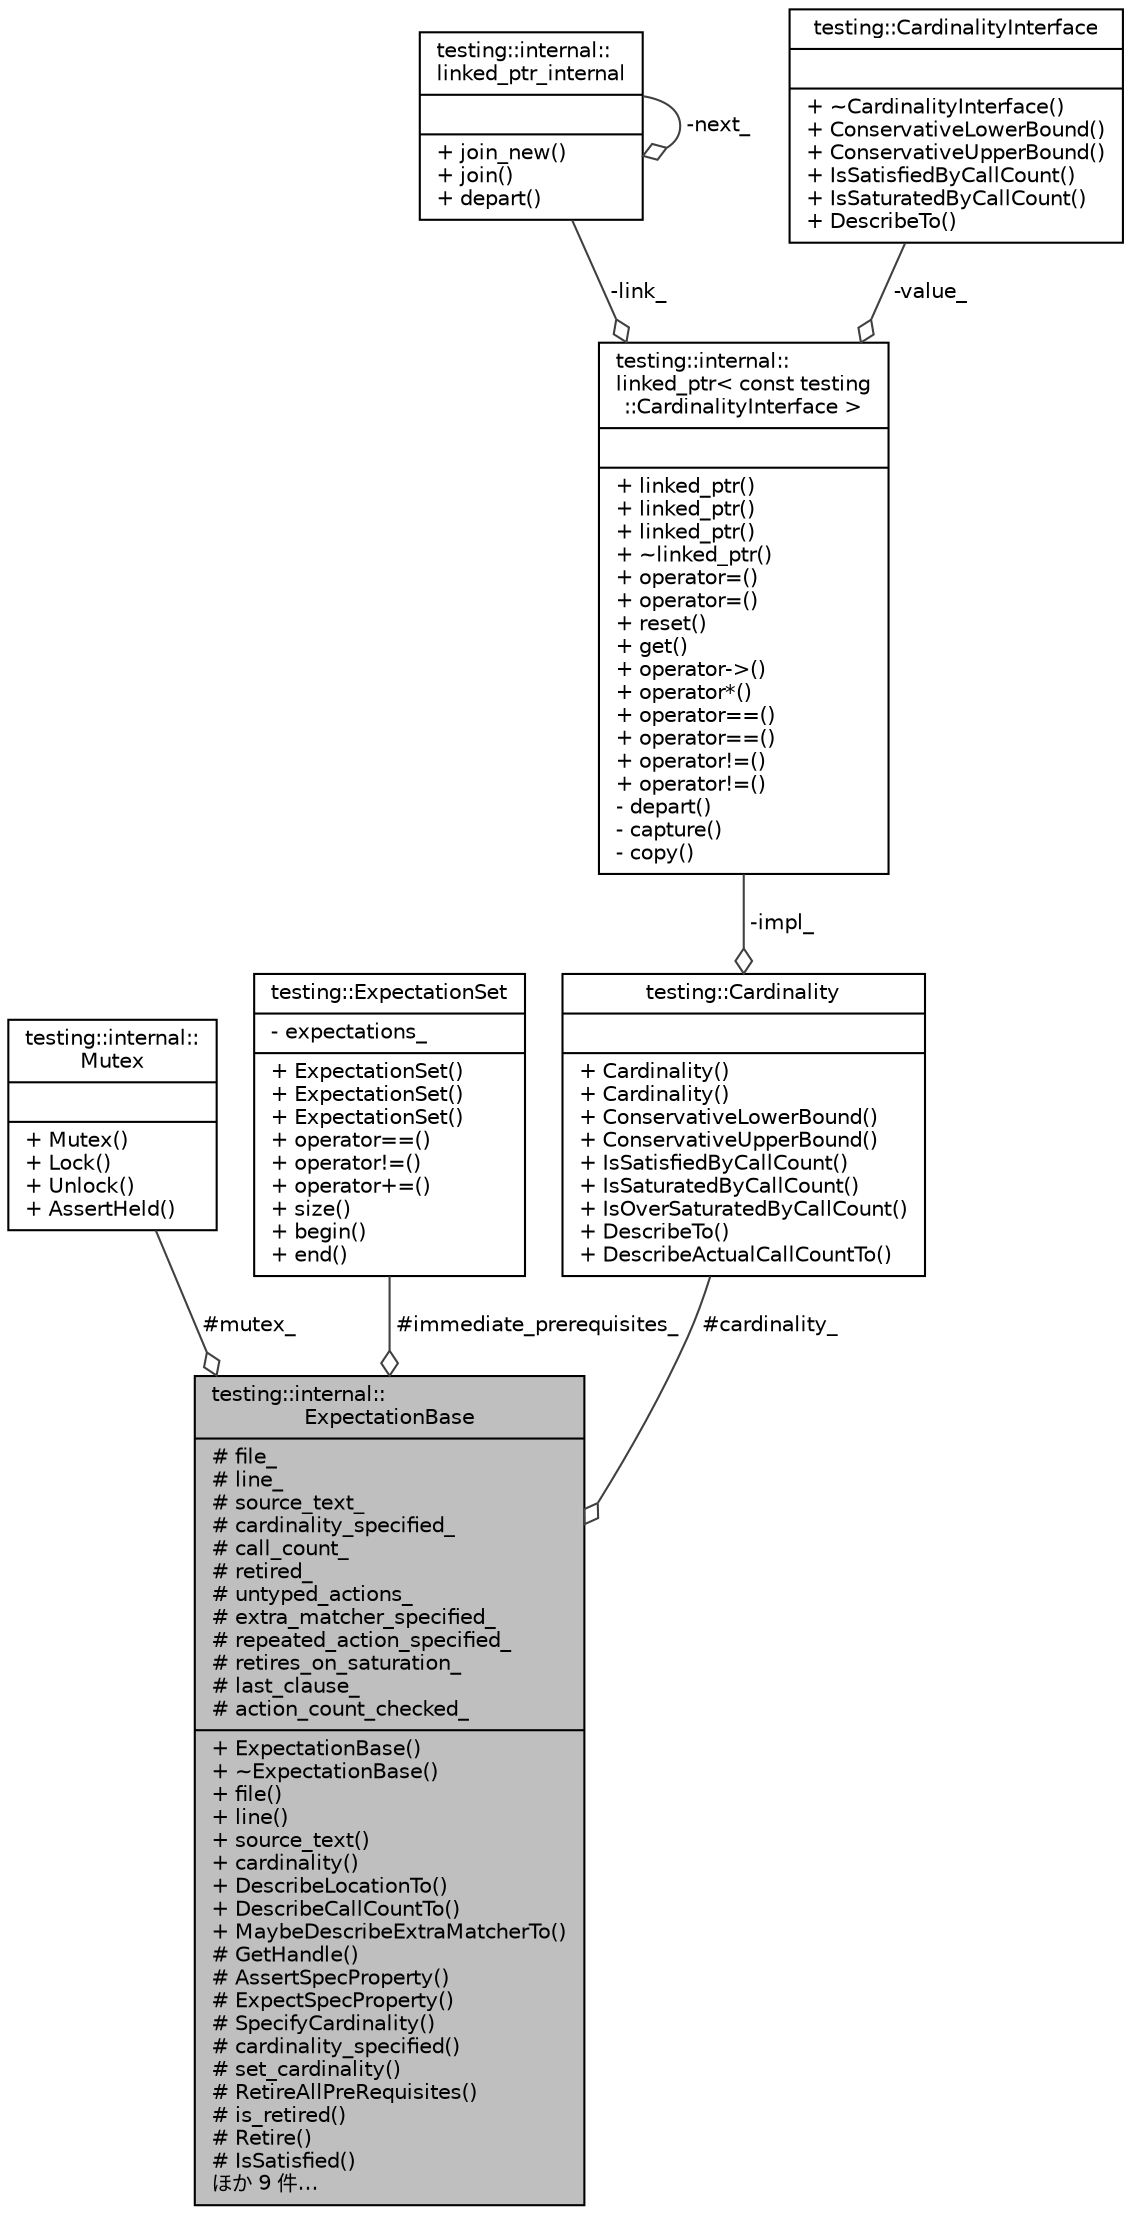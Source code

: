 digraph "testing::internal::ExpectationBase"
{
  edge [fontname="Helvetica",fontsize="10",labelfontname="Helvetica",labelfontsize="10"];
  node [fontname="Helvetica",fontsize="10",shape=record];
  Node2 [label="{testing::internal::\lExpectationBase\n|# file_\l# line_\l# source_text_\l# cardinality_specified_\l# call_count_\l# retired_\l# untyped_actions_\l# extra_matcher_specified_\l# repeated_action_specified_\l# retires_on_saturation_\l# last_clause_\l# action_count_checked_\l|+ ExpectationBase()\l+ ~ExpectationBase()\l+ file()\l+ line()\l+ source_text()\l+ cardinality()\l+ DescribeLocationTo()\l+ DescribeCallCountTo()\l+ MaybeDescribeExtraMatcherTo()\l# GetHandle()\l# AssertSpecProperty()\l# ExpectSpecProperty()\l# SpecifyCardinality()\l# cardinality_specified()\l# set_cardinality()\l# RetireAllPreRequisites()\l# is_retired()\l# Retire()\l# IsSatisfied()\lほか 9 件…\l}",height=0.2,width=0.4,color="black", fillcolor="grey75", style="filled", fontcolor="black"];
  Node3 -> Node2 [color="grey25",fontsize="10",style="solid",label=" #mutex_" ,arrowhead="odiamond",fontname="Helvetica"];
  Node3 [label="{testing::internal::\lMutex\n||+ Mutex()\l+ Lock()\l+ Unlock()\l+ AssertHeld()\l}",height=0.2,width=0.4,color="black", fillcolor="white", style="filled",URL="$d8/d77/classtesting_1_1internal_1_1_mutex.html"];
  Node4 -> Node2 [color="grey25",fontsize="10",style="solid",label=" #immediate_prerequisites_" ,arrowhead="odiamond",fontname="Helvetica"];
  Node4 [label="{testing::ExpectationSet\n|- expectations_\l|+ ExpectationSet()\l+ ExpectationSet()\l+ ExpectationSet()\l+ operator==()\l+ operator!=()\l+ operator+=()\l+ size()\l+ begin()\l+ end()\l}",height=0.2,width=0.4,color="black", fillcolor="white", style="filled",URL="$db/df7/classtesting_1_1_expectation_set.html"];
  Node5 -> Node2 [color="grey25",fontsize="10",style="solid",label=" #cardinality_" ,arrowhead="odiamond",fontname="Helvetica"];
  Node5 [label="{testing::Cardinality\n||+ Cardinality()\l+ Cardinality()\l+ ConservativeLowerBound()\l+ ConservativeUpperBound()\l+ IsSatisfiedByCallCount()\l+ IsSaturatedByCallCount()\l+ IsOverSaturatedByCallCount()\l+ DescribeTo()\l+ DescribeActualCallCountTo()\l}",height=0.2,width=0.4,color="black", fillcolor="white", style="filled",URL="$d2/d1f/classtesting_1_1_cardinality.html"];
  Node6 -> Node5 [color="grey25",fontsize="10",style="solid",label=" -impl_" ,arrowhead="odiamond",fontname="Helvetica"];
  Node6 [label="{testing::internal::\llinked_ptr\< const testing\l::CardinalityInterface \>\n||+ linked_ptr()\l+ linked_ptr()\l+ linked_ptr()\l+ ~linked_ptr()\l+ operator=()\l+ operator=()\l+ reset()\l+ get()\l+ operator-\>()\l+ operator*()\l+ operator==()\l+ operator==()\l+ operator!=()\l+ operator!=()\l- depart()\l- capture()\l- copy()\l}",height=0.2,width=0.4,color="black", fillcolor="white", style="filled",URL="$d9/df4/classtesting_1_1internal_1_1linked__ptr.html"];
  Node7 -> Node6 [color="grey25",fontsize="10",style="solid",label=" -link_" ,arrowhead="odiamond",fontname="Helvetica"];
  Node7 [label="{testing::internal::\llinked_ptr_internal\n||+ join_new()\l+ join()\l+ depart()\l}",height=0.2,width=0.4,color="black", fillcolor="white", style="filled",URL="$d7/d67/classtesting_1_1internal_1_1linked__ptr__internal.html"];
  Node7 -> Node7 [color="grey25",fontsize="10",style="solid",label=" -next_" ,arrowhead="odiamond",fontname="Helvetica"];
  Node8 -> Node6 [color="grey25",fontsize="10",style="solid",label=" -value_" ,arrowhead="odiamond",fontname="Helvetica"];
  Node8 [label="{testing::CardinalityInterface\n||+ ~CardinalityInterface()\l+ ConservativeLowerBound()\l+ ConservativeUpperBound()\l+ IsSatisfiedByCallCount()\l+ IsSaturatedByCallCount()\l+ DescribeTo()\l}",height=0.2,width=0.4,color="black", fillcolor="white", style="filled",URL="$d9/da7/classtesting_1_1_cardinality_interface.html"];
}
